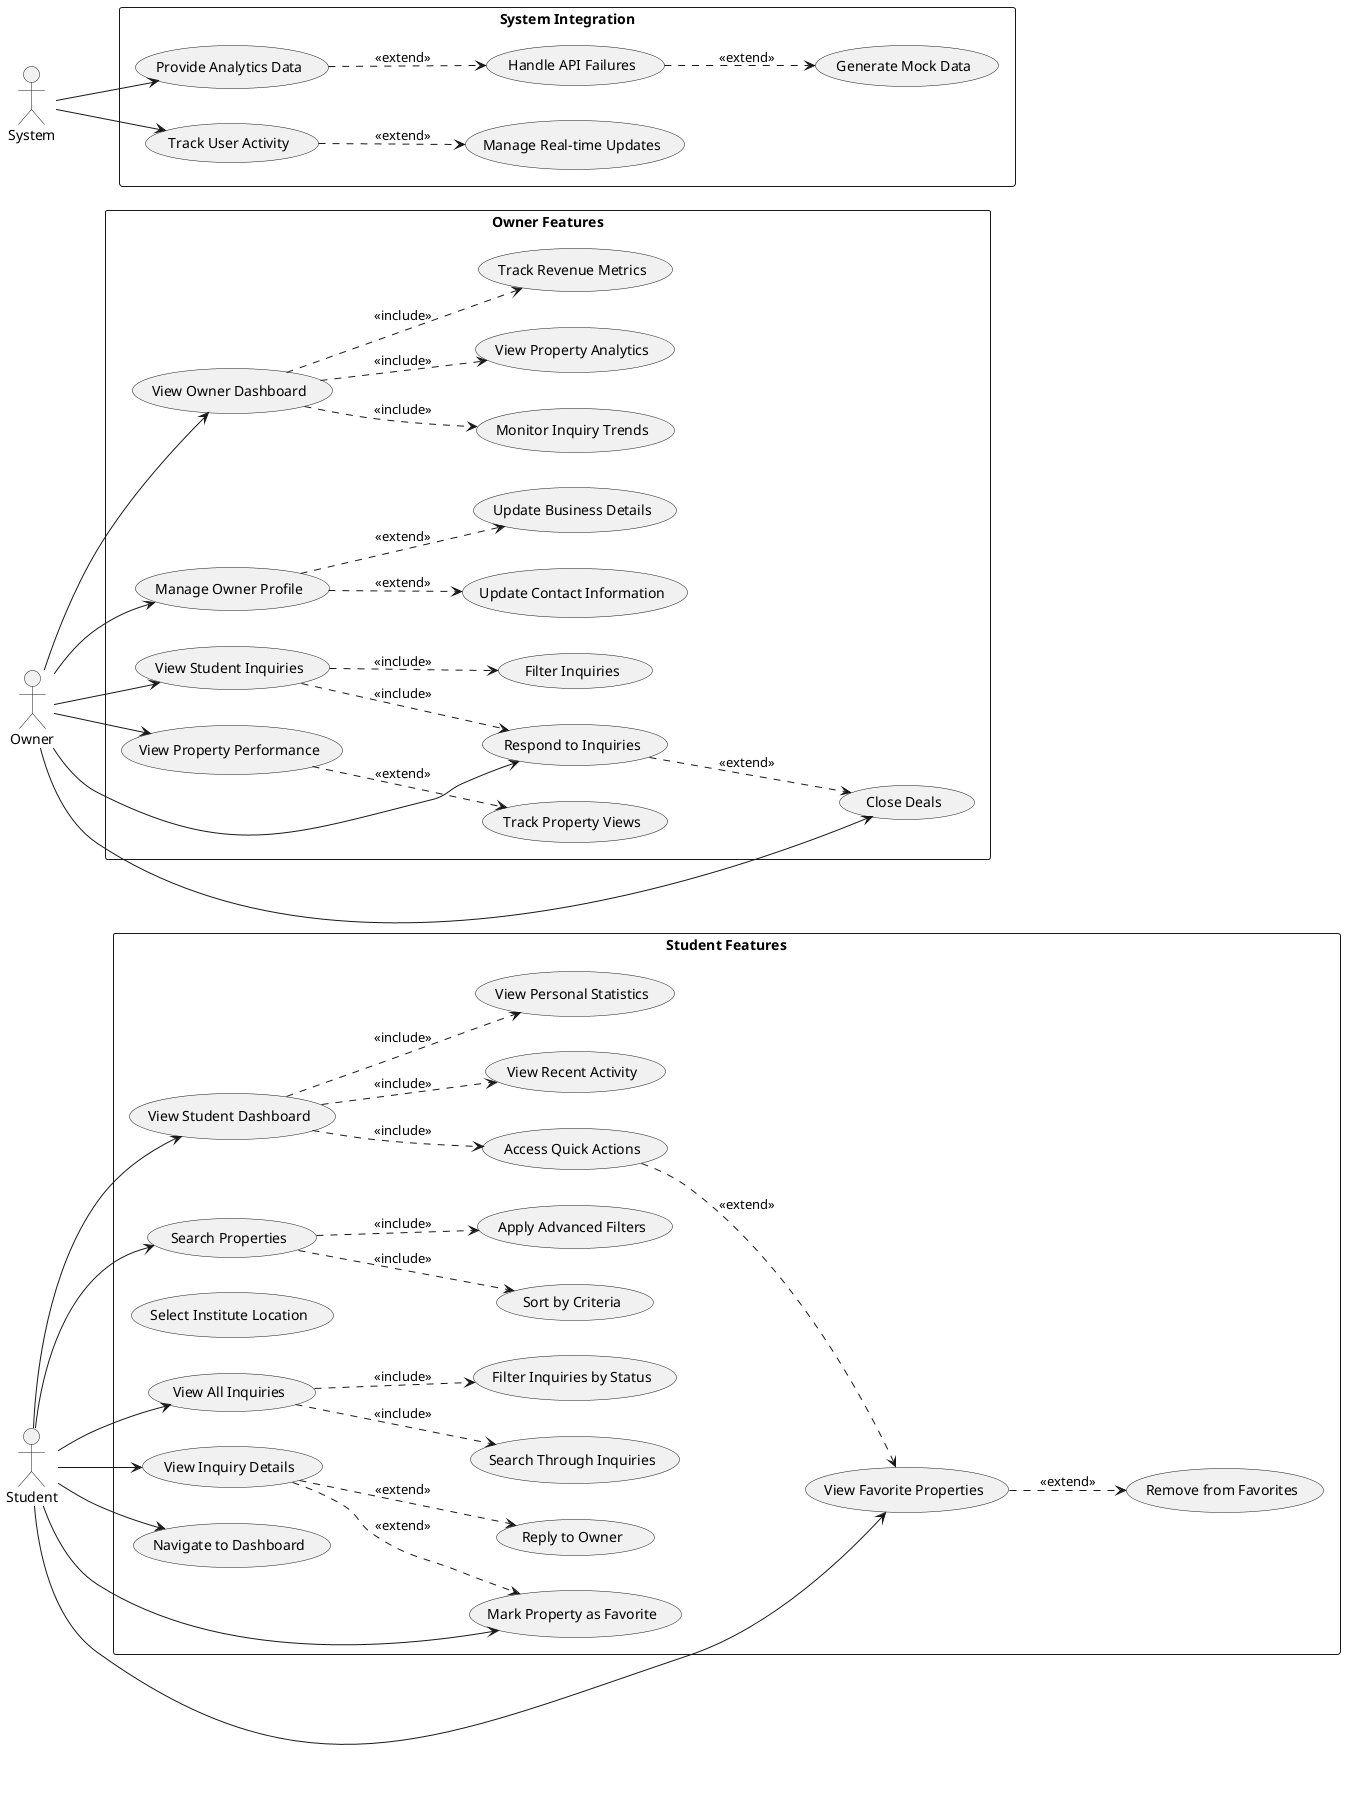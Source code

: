 @startuml Complete_Sprint_Features_Detailed

left to right direction

actor "Student" as Student
actor "Owner" as Owner
actor "System" as System

rectangle "Student Features" as StudentFeatures {
  ' Student Dashboard
  usecase "View Student Dashboard" as S1
  usecase "View Personal Statistics" as S2
  usecase "Access Quick Actions" as S3
  usecase "View Recent Activity" as S4
  
  ' Property Search & Filtering
  usecase "Search Properties" as S5
  usecase "Apply Advanced Filters" as S6
  usecase "Sort by Criteria" as S7
  usecase "Select Institute Location" as S8
  
  ' Inquiry Management
  usecase "View All Inquiries" as S9
  usecase "Filter Inquiries by Status" as S10
  usecase "Search Through Inquiries" as S11
  usecase "View Inquiry Details" as S12
  usecase "Reply to Owner" as S13
  
  ' Favorites Management
  usecase "Mark Property as Favorite" as S14
  usecase "View Favorite Properties" as S15
  usecase "Remove from Favorites" as S16
  
  ' Navigation
  usecase "Navigate to Dashboard" as S17
}

rectangle "Owner Features" as OwnerFeatures {
  ' Owner Dashboard
  usecase "View Owner Dashboard" as O1
  usecase "View Property Analytics" as O2
  usecase "Track Revenue Metrics" as O3
  usecase "Monitor Inquiry Trends" as O4
  
  ' Owner Profile Management
  usecase "Manage Owner Profile" as O5
  usecase "Update Contact Information" as O6
  usecase "Update Business Details" as O7
  
  ' Inquiry Handling
  usecase "View Student Inquiries" as O8
  usecase "Respond to Inquiries" as O9
  usecase "Filter Inquiries" as O10
  usecase "Close Deals" as O11
  
  ' Property Performance
  usecase "View Property Performance" as O12
  usecase "Track Property Views" as O13
}

rectangle "System Integration" as SystemFeatures {
  usecase "Provide Analytics Data" as SYS1
  usecase "Handle API Failures" as SYS2
  usecase "Generate Mock Data" as SYS3
  usecase "Track User Activity" as SYS4
  usecase "Manage Real-time Updates" as SYS5
}

' Include Relationships (mandatory components)
S1 ..> S2 : <<include>>
S1 ..> S3 : <<include>>
S1 ..> S4 : <<include>>

S5 ..> S6 : <<include>>
S5 ..> S7 : <<include>>

S9 ..> S10 : <<include>>
S9 ..> S11 : <<include>>

O1 ..> O2 : <<include>>
O1 ..> O3 : <<include>>
O1 ..> O4 : <<include>>

O8 ..> O9 : <<include>>
O8 ..> O10 : <<include>>

' Extend Relationships (optional extensions)
S12 ..> S13 : <<extend>>
S12 ..> S14 : <<extend>>
S3 ..> S15 : <<extend>>
S15 ..> S16 : <<extend>>

O5 ..> O6 : <<extend>>
O5 ..> O7 : <<extend>>
O9 ..> O11 : <<extend>>
O12 ..> O13 : <<extend>>

SYS1 ..> SYS2 : <<extend>>
SYS2 ..> SYS3 : <<extend>>
SYS4 ..> SYS5 : <<extend>>

' Actor Relationships
Student --> S1
Student --> S5
Student --> S9
Student --> S12
Student --> S14
Student --> S15
Student --> S17

Owner --> O1
Owner --> O5
Owner --> O8
Owner --> O9
Owner --> O11
Owner --> O12

System --> SYS1
System --> SYS4

@enduml 